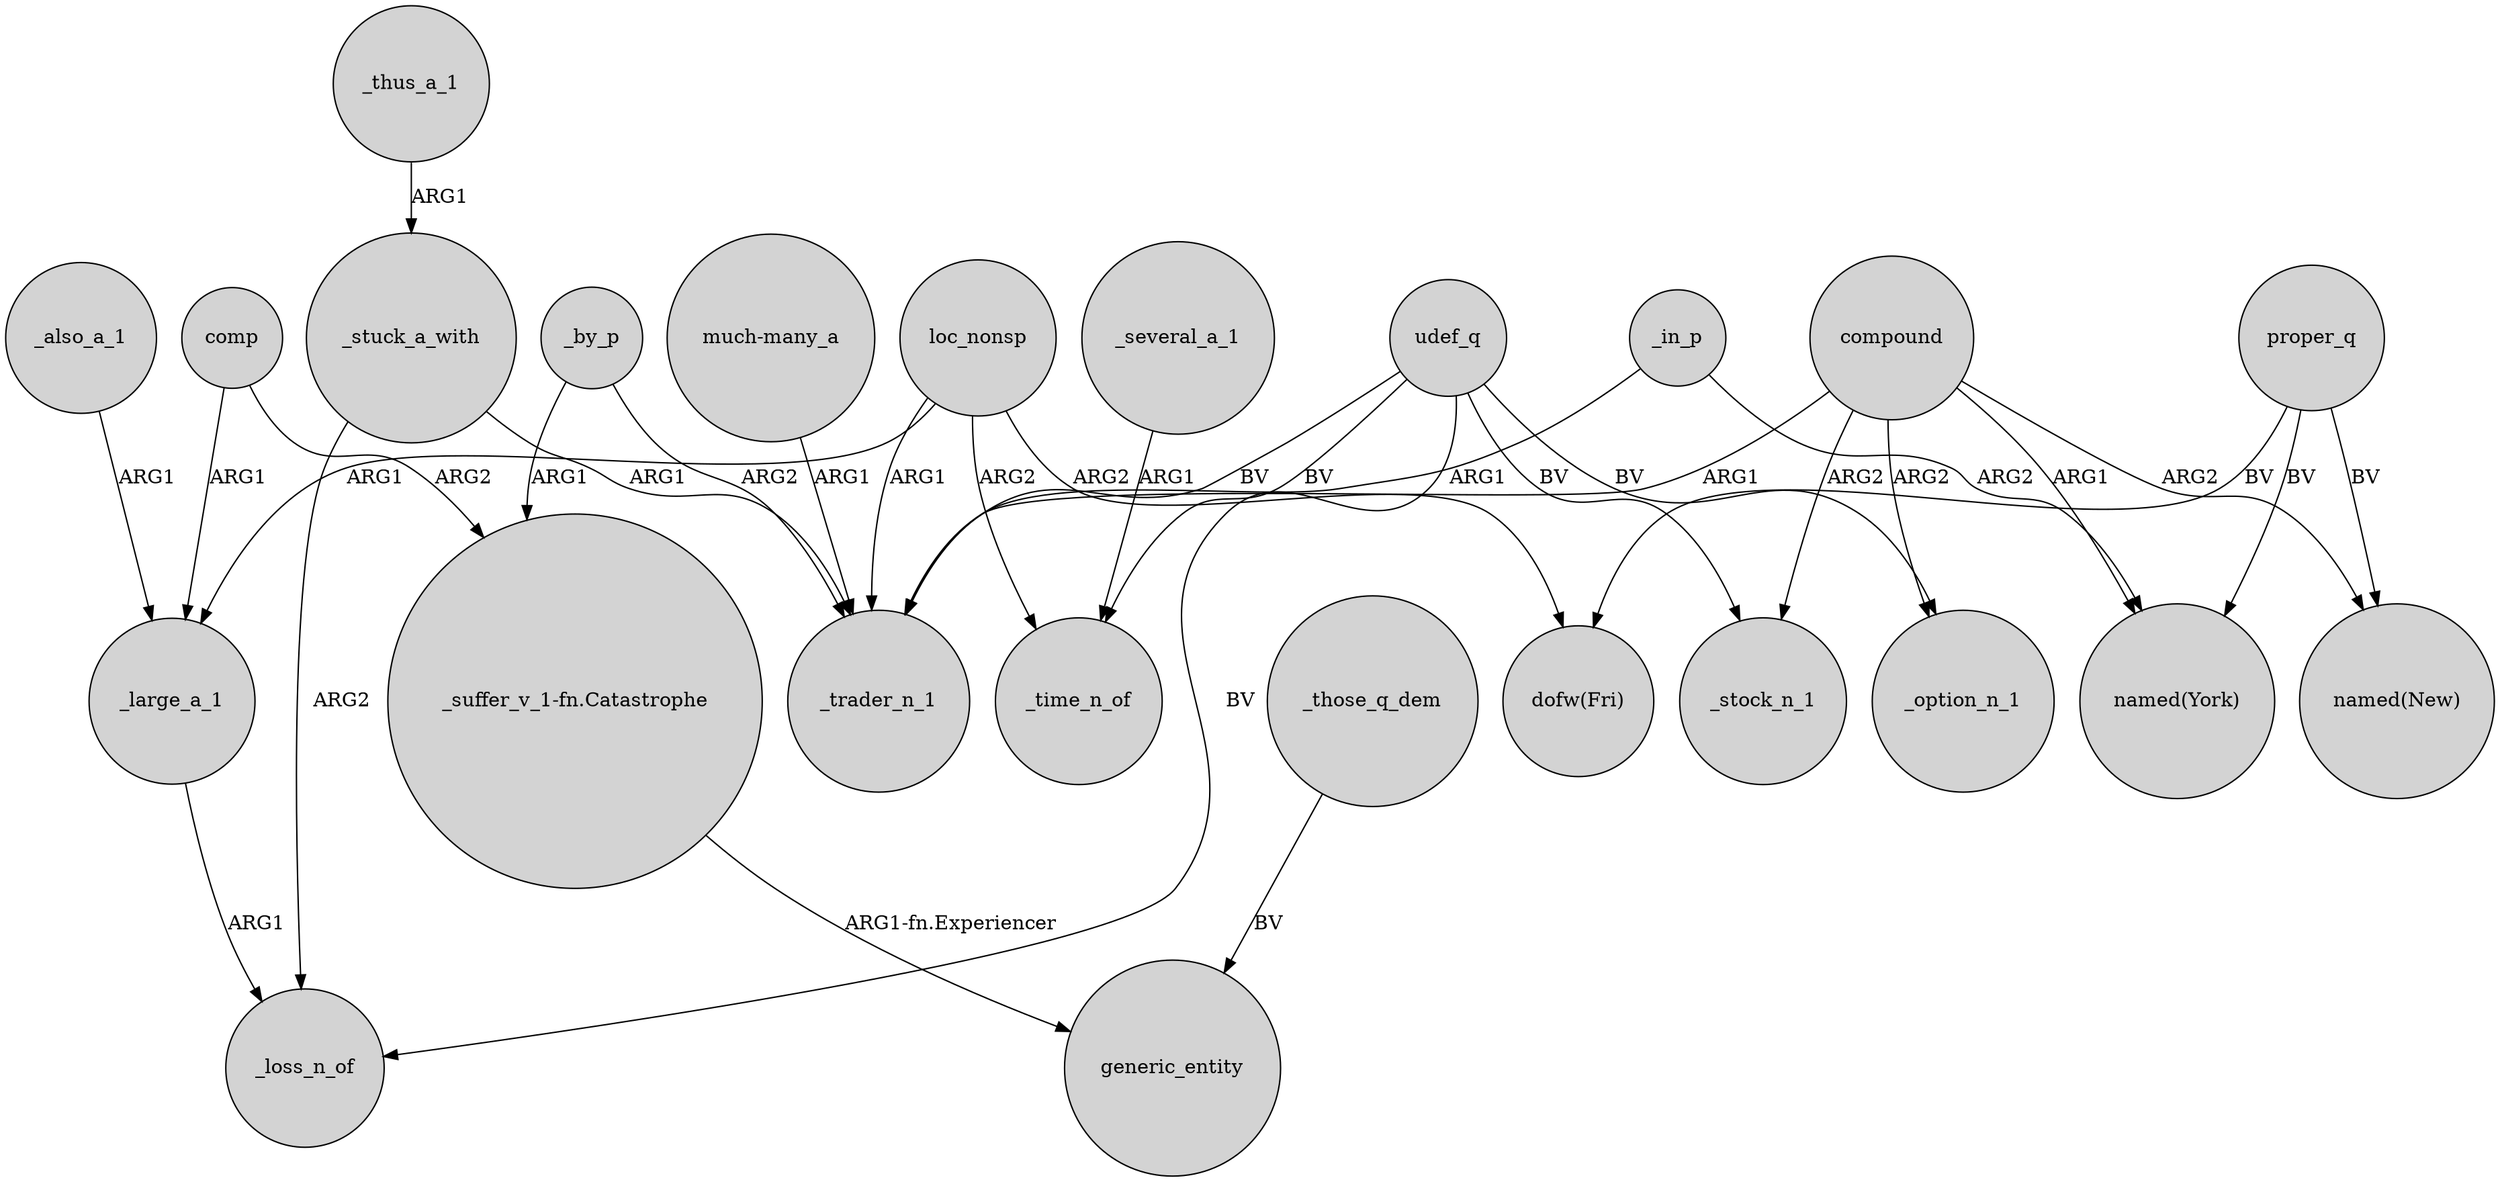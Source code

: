 digraph {
	node [shape=circle style=filled]
	_in_p -> _trader_n_1 [label=ARG1]
	_stuck_a_with -> _loss_n_of [label=ARG2]
	proper_q -> "dofw(Fri)" [label=BV]
	_also_a_1 -> _large_a_1 [label=ARG1]
	compound -> "named(New)" [label=ARG2]
	udef_q -> _option_n_1 [label=BV]
	udef_q -> _trader_n_1 [label=BV]
	proper_q -> "named(New)" [label=BV]
	comp -> _large_a_1 [label=ARG1]
	comp -> "_suffer_v_1-fn.Catastrophe" [label=ARG2]
	_thus_a_1 -> _stuck_a_with [label=ARG1]
	_several_a_1 -> _time_n_of [label=ARG1]
	loc_nonsp -> _time_n_of [label=ARG2]
	_those_q_dem -> generic_entity [label=BV]
	loc_nonsp -> _large_a_1 [label=ARG1]
	loc_nonsp -> "dofw(Fri)" [label=ARG2]
	_large_a_1 -> _loss_n_of [label=ARG1]
	compound -> _trader_n_1 [label=ARG1]
	loc_nonsp -> _trader_n_1 [label=ARG1]
	compound -> _stock_n_1 [label=ARG2]
	compound -> _option_n_1 [label=ARG2]
	udef_q -> _stock_n_1 [label=BV]
	compound -> "named(York)" [label=ARG1]
	udef_q -> _time_n_of [label=BV]
	"much-many_a" -> _trader_n_1 [label=ARG1]
	_in_p -> "named(York)" [label=ARG2]
	_by_p -> "_suffer_v_1-fn.Catastrophe" [label=ARG1]
	_stuck_a_with -> _trader_n_1 [label=ARG1]
	proper_q -> "named(York)" [label=BV]
	udef_q -> _loss_n_of [label=BV]
	"_suffer_v_1-fn.Catastrophe" -> generic_entity [label="ARG1-fn.Experiencer"]
	_by_p -> _trader_n_1 [label=ARG2]
}
